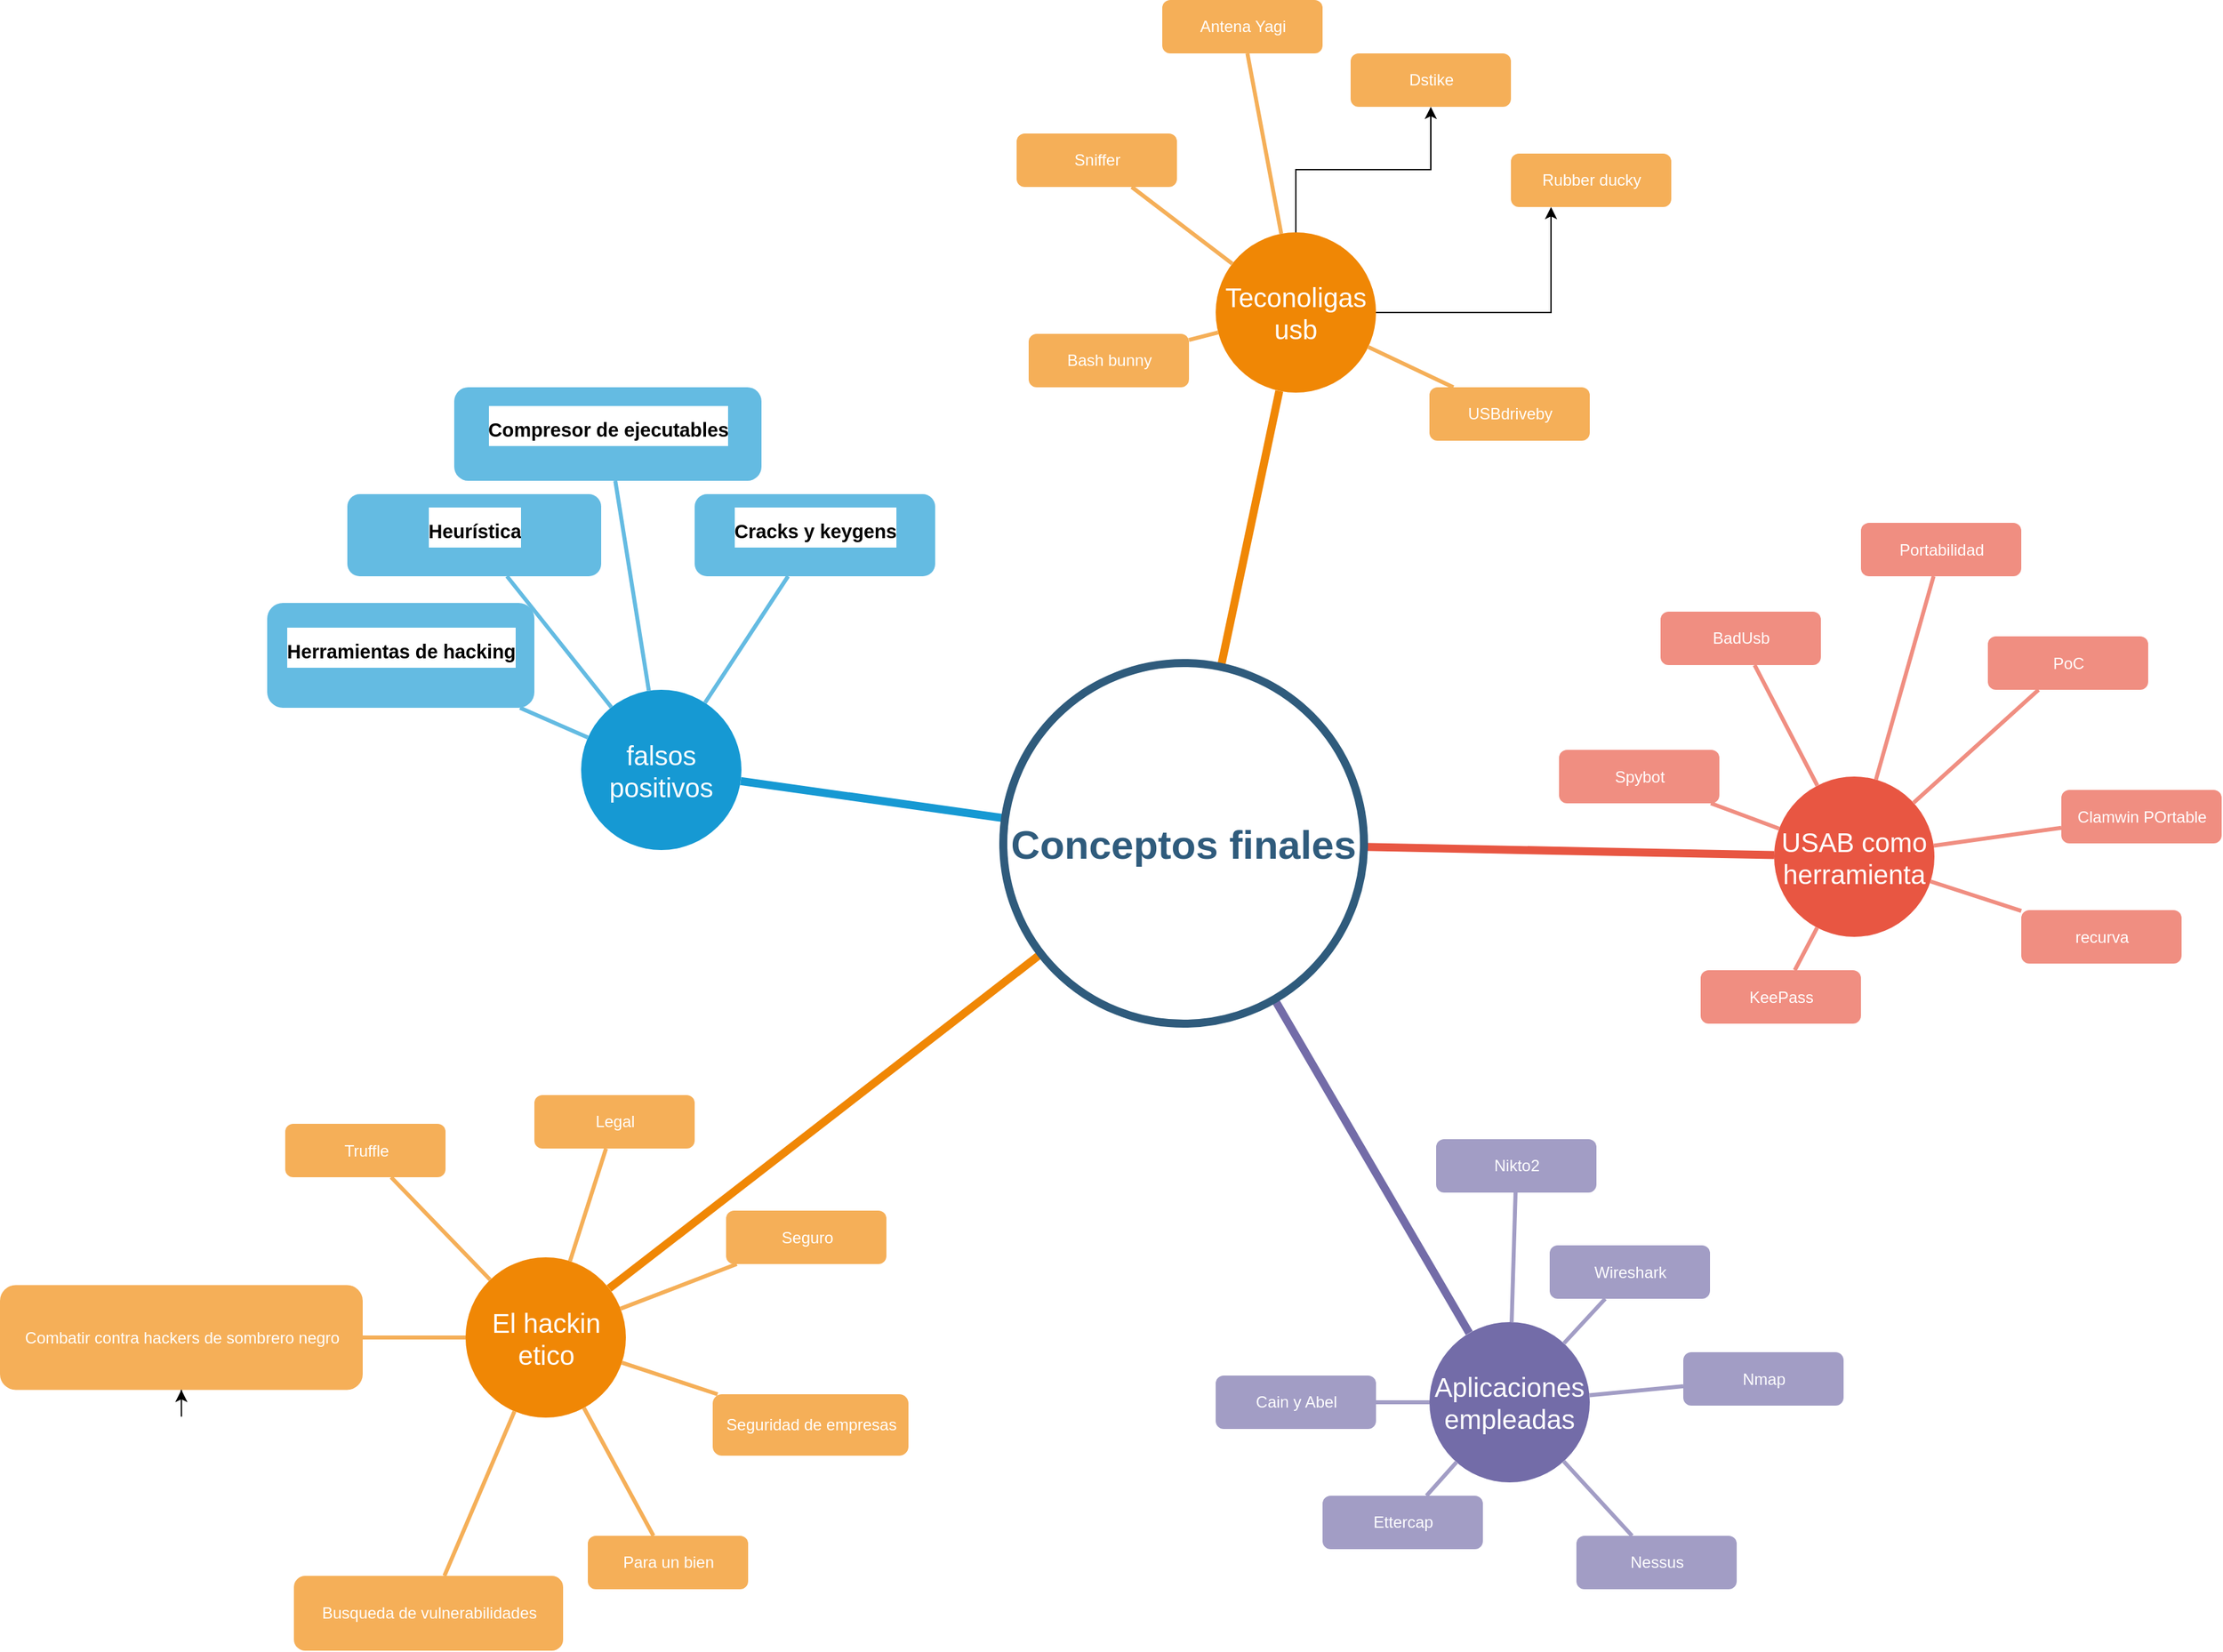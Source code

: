 <mxfile version="20.3.0" type="github">
  <diagram id="6a731a19-8d31-9384-78a2-239565b7b9f0" name="Page-1">
    <mxGraphModel dx="2946" dy="1603" grid="1" gridSize="10" guides="1" tooltips="1" connect="1" arrows="1" fold="1" page="1" pageScale="1" pageWidth="1169" pageHeight="827" background="none" math="0" shadow="0">
      <root>
        <mxCell id="0" />
        <mxCell id="1" parent="0" />
        <mxCell id="1350" value="falsos positivos" style="ellipse;whiteSpace=wrap;html=1;shadow=0;fontFamily=Helvetica;fontSize=20;fontColor=#FFFFFF;align=center;strokeWidth=3;fillColor=#1699D3;strokeColor=none;" parent="1" vertex="1">
          <mxGeometry x="645" y="696.5" width="120" height="120" as="geometry" />
        </mxCell>
        <mxCell id="MXux9m_b7VZly-nkMbkq-1545" style="edgeStyle=orthogonalEdgeStyle;rounded=0;orthogonalLoop=1;jettySize=auto;html=1;" edge="1" parent="1" source="1351" target="1393">
          <mxGeometry relative="1" as="geometry" />
        </mxCell>
        <mxCell id="MXux9m_b7VZly-nkMbkq-1546" style="edgeStyle=orthogonalEdgeStyle;rounded=0;orthogonalLoop=1;jettySize=auto;html=1;entryX=0.25;entryY=1;entryDx=0;entryDy=0;" edge="1" parent="1" source="1351" target="1395">
          <mxGeometry relative="1" as="geometry" />
        </mxCell>
        <mxCell id="1351" value="Teconoligas usb" style="ellipse;whiteSpace=wrap;html=1;shadow=0;fontFamily=Helvetica;fontSize=20;fontColor=#FFFFFF;align=center;strokeWidth=3;fillColor=#F08705;strokeColor=none;gradientColor=none;" parent="1" vertex="1">
          <mxGeometry x="1120" y="354" width="120" height="120" as="geometry" />
        </mxCell>
        <mxCell id="1352" value="USAB como herramienta" style="ellipse;whiteSpace=wrap;html=1;shadow=0;fontFamily=Helvetica;fontSize=20;fontColor=#FFFFFF;align=center;strokeWidth=3;fillColor=#E85642;strokeColor=none;" parent="1" vertex="1">
          <mxGeometry x="1538" y="761.5" width="120" height="120" as="geometry" />
        </mxCell>
        <mxCell id="1354" value="Aplicaciones empleadas" style="ellipse;whiteSpace=wrap;html=1;shadow=0;fontFamily=Helvetica;fontSize=20;fontColor=#FFFFFF;align=center;strokeWidth=3;fillColor=#736ca8;strokeColor=none;" parent="1" vertex="1">
          <mxGeometry x="1280" y="1170" width="120" height="120" as="geometry" />
        </mxCell>
        <mxCell id="1355" value="El hackin etico" style="ellipse;whiteSpace=wrap;html=1;shadow=0;fontFamily=Helvetica;fontSize=20;fontColor=#FFFFFF;align=center;strokeWidth=3;fillColor=#F08705;strokeColor=none;" parent="1" vertex="1">
          <mxGeometry x="558.5" y="1121.5" width="120" height="120" as="geometry" />
        </mxCell>
        <mxCell id="1359" style="endArrow=none;strokeWidth=6;strokeColor=#1699D3;html=1;" parent="1" source="1515" target="1350" edge="1">
          <mxGeometry relative="1" as="geometry" />
        </mxCell>
        <mxCell id="1360" style="endArrow=none;strokeWidth=6;strokeColor=#f08705;html=1;" parent="1" source="1515" target="1351" edge="1">
          <mxGeometry relative="1" as="geometry" />
        </mxCell>
        <mxCell id="1361" style="endArrow=none;strokeWidth=6;strokeColor=#E85642;html=1;" parent="1" source="1515" target="1352" edge="1">
          <mxGeometry relative="1" as="geometry" />
        </mxCell>
        <mxCell id="1364" style="endArrow=none;strokeWidth=6;strokeColor=#736ca8;html=1;" parent="1" source="1515" target="1354" edge="1">
          <mxGeometry relative="1" as="geometry" />
        </mxCell>
        <mxCell id="1365" value="" style="edgeStyle=none;endArrow=none;strokeWidth=6;strokeColor=#F08705;html=1;" parent="1" source="1515" target="1355" edge="1">
          <mxGeometry x="181" y="226.5" width="100" height="100" as="geometry">
            <mxPoint x="181" y="326.5" as="sourcePoint" />
            <mxPoint x="281" y="226.5" as="targetPoint" />
          </mxGeometry>
        </mxCell>
        <mxCell id="1370" value="&#xa;&lt;h3 style=&quot;color: rgb(0, 0, 0); margin: 0.3em 0px 0.25em; padding-top: 0.5em; padding-bottom: 0px; overflow: hidden; font-size: 1.2em; line-height: 1.6; font-weight: bold; font-family: sans-serif; font-style: normal; font-variant-ligatures: normal; font-variant-caps: normal; letter-spacing: normal; orphans: 2; text-align: start; text-indent: 0px; text-transform: none; widows: 2; word-spacing: 0px; -webkit-text-stroke-width: 0px; background-color: rgb(255, 255, 255); text-decoration-thickness: initial; text-decoration-style: initial; text-decoration-color: initial;&quot;&gt;&lt;span id=&quot;Herramientas_de_hacking&quot; class=&quot;mw-headline&quot;&gt;Herramientas de hacking&lt;/span&gt;&lt;/h3&gt;&#xa;&#xa;" style="rounded=1;fillColor=#64BBE2;strokeColor=none;strokeWidth=3;shadow=0;html=1;fontColor=#FFFFFF;" parent="1" vertex="1">
          <mxGeometry x="410" y="631.5" width="200" height="78.5" as="geometry" />
        </mxCell>
        <mxCell id="1371" value="&#xa;&lt;h3 style=&quot;color: rgb(0, 0, 0); margin: 0.3em 0px 0.25em; padding-top: 0.5em; padding-bottom: 0px; overflow: hidden; font-size: 1.2em; line-height: 1.6; font-weight: bold; font-family: sans-serif; font-style: normal; font-variant-ligatures: normal; font-variant-caps: normal; letter-spacing: normal; orphans: 2; text-align: start; text-indent: 0px; text-transform: none; widows: 2; word-spacing: 0px; -webkit-text-stroke-width: 0px; background-color: rgb(255, 255, 255); text-decoration-thickness: initial; text-decoration-style: initial; text-decoration-color: initial;&quot;&gt;&lt;span id=&quot;Heurística&quot; class=&quot;mw-headline&quot;&gt;Heurística&lt;/span&gt;&lt;/h3&gt;&#xa;&#xa;" style="rounded=1;fillColor=#64BBE2;strokeColor=none;strokeWidth=3;shadow=0;html=1;fontColor=#FFFFFF;" parent="1" vertex="1">
          <mxGeometry x="470" y="550" width="190" height="61.5" as="geometry" />
        </mxCell>
        <mxCell id="1372" value="&#xa;&lt;h3 style=&quot;color: rgb(0, 0, 0); margin: 0.3em 0px 0.25em; padding-top: 0.5em; padding-bottom: 0px; overflow: hidden; font-size: 1.2em; line-height: 1.6; font-weight: bold; font-family: sans-serif; font-style: normal; font-variant-ligatures: normal; font-variant-caps: normal; letter-spacing: normal; orphans: 2; text-align: start; text-indent: 0px; text-transform: none; widows: 2; word-spacing: 0px; -webkit-text-stroke-width: 0px; background-color: rgb(255, 255, 255); text-decoration-thickness: initial; text-decoration-style: initial; text-decoration-color: initial;&quot;&gt;&lt;span id=&quot;Compresor_de_ejecutables&quot; class=&quot;mw-headline&quot;&gt;Compresor de ejecutables&lt;/span&gt;&lt;/h3&gt;&#xa;&#xa;" style="rounded=1;fillColor=#64BBE2;strokeColor=none;strokeWidth=3;shadow=0;html=1;fontColor=#FFFFFF;" parent="1" vertex="1">
          <mxGeometry x="550" y="470" width="230" height="70" as="geometry" />
        </mxCell>
        <mxCell id="1373" value="&#xa;&lt;h3 style=&quot;color: rgb(0, 0, 0); margin: 0.3em 0px 0.25em; padding-top: 0.5em; padding-bottom: 0px; overflow: hidden; font-size: 1.2em; line-height: 1.6; font-weight: bold; font-family: sans-serif; font-style: normal; font-variant-ligatures: normal; font-variant-caps: normal; letter-spacing: normal; orphans: 2; text-align: start; text-indent: 0px; text-transform: none; widows: 2; word-spacing: 0px; -webkit-text-stroke-width: 0px; background-color: rgb(255, 255, 255); text-decoration-thickness: initial; text-decoration-style: initial; text-decoration-color: initial;&quot;&gt;&lt;span id=&quot;Cracks_y_keygens&quot; class=&quot;mw-headline&quot;&gt;Cracks y keygens&lt;/span&gt;&lt;/h3&gt;&#xa;&#xa;" style="rounded=1;fillColor=#64BBE2;strokeColor=none;strokeWidth=3;shadow=0;html=1;fontColor=#FFFFFF;" parent="1" vertex="1">
          <mxGeometry x="730" y="550" width="180" height="61.5" as="geometry" />
        </mxCell>
        <mxCell id="1382" value="" style="edgeStyle=none;endArrow=none;strokeWidth=3;strokeColor=#64BBE2;html=1;" parent="1" source="1350" target="1370" edge="1">
          <mxGeometry x="-100" y="481.5" width="100" height="100" as="geometry">
            <mxPoint x="-100" y="581.5" as="sourcePoint" />
            <mxPoint y="481.5" as="targetPoint" />
          </mxGeometry>
        </mxCell>
        <mxCell id="1383" value="" style="edgeStyle=none;endArrow=none;strokeWidth=3;strokeColor=#64BBE2;html=1;" parent="1" source="1350" target="1371" edge="1">
          <mxGeometry x="-100" y="481.5" width="100" height="100" as="geometry">
            <mxPoint x="-100" y="581.5" as="sourcePoint" />
            <mxPoint y="481.5" as="targetPoint" />
          </mxGeometry>
        </mxCell>
        <mxCell id="1384" value="" style="edgeStyle=none;endArrow=none;strokeWidth=3;strokeColor=#64BBE2;html=1;" parent="1" source="1350" target="1372" edge="1">
          <mxGeometry x="-100" y="481.5" width="100" height="100" as="geometry">
            <mxPoint x="-100" y="581.5" as="sourcePoint" />
            <mxPoint y="481.5" as="targetPoint" />
          </mxGeometry>
        </mxCell>
        <mxCell id="1385" value="" style="edgeStyle=none;endArrow=none;strokeWidth=3;strokeColor=#64BBE2;html=1;" parent="1" source="1350" target="1373" edge="1">
          <mxGeometry x="-100" y="481.5" width="100" height="100" as="geometry">
            <mxPoint x="-100" y="581.5" as="sourcePoint" />
            <mxPoint y="481.5" as="targetPoint" />
          </mxGeometry>
        </mxCell>
        <mxCell id="1389" value="Bash bunny" style="rounded=1;fillColor=#f5af58;strokeColor=none;strokeWidth=3;shadow=0;html=1;fontColor=#FFFFFF;" parent="1" vertex="1">
          <mxGeometry x="980" y="430" width="120" height="40" as="geometry" />
        </mxCell>
        <mxCell id="1390" value="USBdriveby" style="rounded=1;fillColor=#f5af58;strokeColor=none;strokeWidth=3;shadow=0;html=1;fontColor=#FFFFFF;" parent="1" vertex="1">
          <mxGeometry x="1280" y="470" width="120" height="40" as="geometry" />
        </mxCell>
        <mxCell id="1391" value="Sniffer" style="rounded=1;fillColor=#f5af58;strokeColor=none;strokeWidth=3;shadow=0;html=1;fontColor=#FFFFFF;" parent="1" vertex="1">
          <mxGeometry x="971" y="280" width="120" height="40" as="geometry" />
        </mxCell>
        <mxCell id="1392" value="Antena Yagi" style="rounded=1;fillColor=#f5af58;strokeColor=none;strokeWidth=3;shadow=0;html=1;fontColor=#FFFFFF;" parent="1" vertex="1">
          <mxGeometry x="1080" y="180" width="120" height="40" as="geometry" />
        </mxCell>
        <mxCell id="1393" value="Dstike" style="rounded=1;fillColor=#f5af58;strokeColor=none;strokeWidth=3;shadow=0;html=1;fontColor=#FFFFFF;" parent="1" vertex="1">
          <mxGeometry x="1221" y="220" width="120" height="40" as="geometry" />
        </mxCell>
        <mxCell id="1395" value="Rubber ducky" style="rounded=1;fillColor=#f5af58;strokeColor=none;strokeWidth=3;shadow=0;html=1;fontColor=#FFFFFF;" parent="1" vertex="1">
          <mxGeometry x="1341" y="295" width="120" height="40" as="geometry" />
        </mxCell>
        <mxCell id="1401" value="" style="edgeStyle=none;endArrow=none;strokeWidth=3;strokeColor=#F5AF58;html=1;" parent="1" source="1351" target="1389" edge="1">
          <mxGeometry x="61" y="115" width="100" height="100" as="geometry">
            <mxPoint x="61" y="215" as="sourcePoint" />
            <mxPoint x="161" y="115" as="targetPoint" />
          </mxGeometry>
        </mxCell>
        <mxCell id="1402" value="" style="edgeStyle=none;endArrow=none;strokeWidth=3;strokeColor=#F5AF58;html=1;" parent="1" source="1351" target="1390" edge="1">
          <mxGeometry x="61" y="115" width="100" height="100" as="geometry">
            <mxPoint x="61" y="215" as="sourcePoint" />
            <mxPoint x="161" y="115" as="targetPoint" />
          </mxGeometry>
        </mxCell>
        <mxCell id="1403" value="" style="edgeStyle=none;endArrow=none;strokeWidth=3;strokeColor=#F5AF58;html=1;" parent="1" source="1351" target="1391" edge="1">
          <mxGeometry x="61" y="115" width="100" height="100" as="geometry">
            <mxPoint x="61" y="215" as="sourcePoint" />
            <mxPoint x="161" y="115" as="targetPoint" />
          </mxGeometry>
        </mxCell>
        <mxCell id="1404" value="" style="edgeStyle=none;endArrow=none;strokeWidth=3;strokeColor=#F5AF58;html=1;" parent="1" source="1351" target="1392" edge="1">
          <mxGeometry x="61" y="115" width="100" height="100" as="geometry">
            <mxPoint x="61" y="215" as="sourcePoint" />
            <mxPoint x="161" y="115" as="targetPoint" />
          </mxGeometry>
        </mxCell>
        <mxCell id="1412" value="recurva" style="rounded=1;fillColor=#f08e81;strokeColor=none;strokeWidth=3;shadow=0;html=1;fontColor=#FFFFFF;" parent="1" vertex="1">
          <mxGeometry x="1723" y="861.5" width="120" height="40" as="geometry" />
        </mxCell>
        <mxCell id="1413" value="KeePass" style="rounded=1;fillColor=#f08e81;strokeColor=none;strokeWidth=3;shadow=0;html=1;fontColor=#FFFFFF;" parent="1" vertex="1">
          <mxGeometry x="1483" y="906.5" width="120" height="40" as="geometry" />
        </mxCell>
        <mxCell id="1416" value="BadUsb" style="rounded=1;fillColor=#f08e81;strokeColor=none;strokeWidth=3;shadow=0;html=1;fontColor=#FFFFFF;" parent="1" vertex="1">
          <mxGeometry x="1453" y="638" width="120" height="40" as="geometry" />
        </mxCell>
        <mxCell id="1417" value="Portabilidad" style="rounded=1;fillColor=#f08e81;strokeColor=none;strokeWidth=3;shadow=0;html=1;fontColor=#FFFFFF;" parent="1" vertex="1">
          <mxGeometry x="1603" y="571.5" width="120" height="40" as="geometry" />
        </mxCell>
        <mxCell id="1418" value="PoC" style="rounded=1;fillColor=#f08e81;strokeColor=none;strokeWidth=3;shadow=0;html=1;fontColor=#FFFFFF;" parent="1" vertex="1">
          <mxGeometry x="1698" y="656.5" width="120" height="40" as="geometry" />
        </mxCell>
        <mxCell id="1419" value="Clamwin POrtable" style="rounded=1;fillColor=#f08e81;strokeColor=none;strokeWidth=3;shadow=0;html=1;fontColor=#FFFFFF;" parent="1" vertex="1">
          <mxGeometry x="1753" y="771.5" width="120" height="40" as="geometry" />
        </mxCell>
        <mxCell id="1422" value="Spybot" style="rounded=1;fillColor=#f08e81;strokeColor=none;strokeWidth=3;shadow=0;html=1;fontColor=#FFFFFF;" parent="1" vertex="1">
          <mxGeometry x="1377" y="741.5" width="120" height="40" as="geometry" />
        </mxCell>
        <mxCell id="1424" value="" style="edgeStyle=none;endArrow=none;strokeWidth=3;strokeColor=#F08E81;html=1;" parent="1" source="1352" target="1413" edge="1">
          <mxGeometry x="-132" y="511.5" width="100" height="100" as="geometry">
            <mxPoint x="-132" y="611.5" as="sourcePoint" />
            <mxPoint x="-32" y="511.5" as="targetPoint" />
          </mxGeometry>
        </mxCell>
        <mxCell id="1427" value="" style="edgeStyle=none;endArrow=none;strokeWidth=3;strokeColor=#F08E81;html=1;" parent="1" source="1352" target="1416" edge="1">
          <mxGeometry x="-132" y="511.5" width="100" height="100" as="geometry">
            <mxPoint x="-132" y="611.5" as="sourcePoint" />
            <mxPoint x="-32" y="511.5" as="targetPoint" />
          </mxGeometry>
        </mxCell>
        <mxCell id="1428" value="" style="edgeStyle=none;endArrow=none;strokeWidth=3;strokeColor=#F08E81;html=1;" parent="1" source="1352" target="1417" edge="1">
          <mxGeometry x="-132" y="511.5" width="100" height="100" as="geometry">
            <mxPoint x="-132" y="611.5" as="sourcePoint" />
            <mxPoint x="-32" y="511.5" as="targetPoint" />
          </mxGeometry>
        </mxCell>
        <mxCell id="1429" value="" style="edgeStyle=none;endArrow=none;strokeWidth=3;strokeColor=#F08E81;html=1;" parent="1" source="1352" target="1418" edge="1">
          <mxGeometry x="-132" y="511.5" width="100" height="100" as="geometry">
            <mxPoint x="-132" y="611.5" as="sourcePoint" />
            <mxPoint x="-32" y="511.5" as="targetPoint" />
          </mxGeometry>
        </mxCell>
        <mxCell id="1430" value="" style="edgeStyle=none;endArrow=none;strokeWidth=3;strokeColor=#F08E81;html=1;" parent="1" source="1352" target="1419" edge="1">
          <mxGeometry x="-132" y="511.5" width="100" height="100" as="geometry">
            <mxPoint x="-132" y="611.5" as="sourcePoint" />
            <mxPoint x="-32" y="511.5" as="targetPoint" />
          </mxGeometry>
        </mxCell>
        <mxCell id="1431" value="" style="edgeStyle=none;endArrow=none;strokeWidth=3;strokeColor=#F08E81;html=1;" parent="1" source="1352" target="1412" edge="1">
          <mxGeometry x="-132" y="511.5" width="100" height="100" as="geometry">
            <mxPoint x="-132" y="611.5" as="sourcePoint" />
            <mxPoint x="-32" y="511.5" as="targetPoint" />
          </mxGeometry>
        </mxCell>
        <mxCell id="1432" value="" style="edgeStyle=none;endArrow=none;strokeWidth=3;strokeColor=#F08E81;html=1;" parent="1" source="1352" target="1422" edge="1">
          <mxGeometry x="-132" y="511.5" width="100" height="100" as="geometry">
            <mxPoint x="-132" y="611.5" as="sourcePoint" />
            <mxPoint x="-32" y="511.5" as="targetPoint" />
          </mxGeometry>
        </mxCell>
        <mxCell id="1457" value="Nikto2" style="rounded=1;fillColor=#a29dc5;strokeColor=none;strokeWidth=3;shadow=0;html=1;fontColor=#FFFFFF;" parent="1" vertex="1">
          <mxGeometry x="1285" y="1033" width="120" height="40" as="geometry" />
        </mxCell>
        <mxCell id="1458" value="Ettercap" style="rounded=1;fillColor=#a29dc5;strokeColor=none;strokeWidth=3;shadow=0;html=1;fontColor=#FFFFFF;" parent="1" vertex="1">
          <mxGeometry x="1200" y="1300" width="120" height="40" as="geometry" />
        </mxCell>
        <mxCell id="1459" value="Wireshark" style="rounded=1;fillColor=#a29dc5;strokeColor=none;strokeWidth=3;shadow=0;html=1;fontColor=#FFFFFF;" parent="1" vertex="1">
          <mxGeometry x="1370" y="1112.5" width="120" height="40" as="geometry" />
        </mxCell>
        <mxCell id="1460" value="Nmap" style="rounded=1;fillColor=#a29dc5;strokeColor=none;strokeWidth=3;shadow=0;html=1;fontColor=#FFFFFF;" parent="1" vertex="1">
          <mxGeometry x="1470" y="1192.5" width="120" height="40" as="geometry" />
        </mxCell>
        <mxCell id="1461" value="Nessus" style="rounded=1;fillColor=#a29dc5;strokeColor=none;strokeWidth=3;shadow=0;html=1;fontColor=#FFFFFF;" parent="1" vertex="1">
          <mxGeometry x="1390" y="1330" width="120" height="40" as="geometry" />
        </mxCell>
        <mxCell id="1462" value="Cain y Abel" style="rounded=1;fillColor=#a29dc5;strokeColor=none;strokeWidth=3;shadow=0;html=1;fontColor=#FFFFFF;" parent="1" vertex="1">
          <mxGeometry x="1120" y="1210" width="120" height="40" as="geometry" />
        </mxCell>
        <mxCell id="1463" value="" style="edgeStyle=none;endArrow=none;strokeWidth=3;strokeColor=#A29DC5;html=1;" parent="1" source="1354" target="1460" edge="1">
          <mxGeometry x="-180" y="-105" width="100" height="100" as="geometry">
            <mxPoint x="-180" y="-5" as="sourcePoint" />
            <mxPoint x="-80" y="-105" as="targetPoint" />
          </mxGeometry>
        </mxCell>
        <mxCell id="1464" value="" style="edgeStyle=none;endArrow=none;strokeWidth=3;strokeColor=#A29DC5;html=1;" parent="1" source="1354" target="1461" edge="1">
          <mxGeometry x="-180" y="-105" width="100" height="100" as="geometry">
            <mxPoint x="-180" y="-5" as="sourcePoint" />
            <mxPoint x="-80" y="-105" as="targetPoint" />
          </mxGeometry>
        </mxCell>
        <mxCell id="1465" value="" style="edgeStyle=none;endArrow=none;strokeWidth=3;strokeColor=#A29DC5;html=1;" parent="1" source="1354" target="1458" edge="1">
          <mxGeometry x="-180" y="-105" width="100" height="100" as="geometry">
            <mxPoint x="-180" y="-5" as="sourcePoint" />
            <mxPoint x="-80" y="-105" as="targetPoint" />
          </mxGeometry>
        </mxCell>
        <mxCell id="1466" value="" style="edgeStyle=none;endArrow=none;strokeWidth=3;strokeColor=#A29DC5;html=1;" parent="1" source="1354" target="1462" edge="1">
          <mxGeometry x="-180" y="-105" width="100" height="100" as="geometry">
            <mxPoint x="-180" y="-5" as="sourcePoint" />
            <mxPoint x="-80" y="-105" as="targetPoint" />
          </mxGeometry>
        </mxCell>
        <mxCell id="1467" value="" style="edgeStyle=none;endArrow=none;strokeWidth=3;strokeColor=#A29DC5;html=1;" parent="1" source="1354" target="1457" edge="1">
          <mxGeometry x="-180" y="-105" width="100" height="100" as="geometry">
            <mxPoint x="-180" y="-5" as="sourcePoint" />
            <mxPoint x="1310" y="1102.5" as="targetPoint" />
          </mxGeometry>
        </mxCell>
        <mxCell id="1468" value="Seguro" style="rounded=1;fillColor=#f5af58;strokeColor=none;strokeWidth=3;shadow=0;html=1;fontColor=#FFFFFF;" parent="1" vertex="1">
          <mxGeometry x="753.5" y="1086.5" width="120" height="40" as="geometry" />
        </mxCell>
        <mxCell id="1469" value="Para un bien" style="rounded=1;fillColor=#f5af58;strokeColor=none;strokeWidth=3;shadow=0;html=1;fontColor=#FFFFFF;" parent="1" vertex="1">
          <mxGeometry x="650" y="1330" width="120" height="40" as="geometry" />
        </mxCell>
        <mxCell id="1470" value="Seguridad de empresas" style="rounded=1;fillColor=#f5af58;strokeColor=none;strokeWidth=3;shadow=0;html=1;fontColor=#FFFFFF;" parent="1" vertex="1">
          <mxGeometry x="743.5" y="1224" width="146.5" height="46" as="geometry" />
        </mxCell>
        <mxCell id="1471" value="Busqueda de vulnerabilidades" style="rounded=1;fillColor=#f5af58;strokeColor=none;strokeWidth=3;shadow=0;html=1;fontColor=#FFFFFF;" parent="1" vertex="1">
          <mxGeometry x="430" y="1360" width="201.5" height="56" as="geometry" />
        </mxCell>
        <mxCell id="1472" value="Combatir contra hackers de sombrero negro" style="rounded=1;fillColor=#f5af58;strokeColor=none;strokeWidth=3;shadow=0;html=1;fontColor=#FFFFFF;" parent="1" vertex="1">
          <mxGeometry x="210" y="1142.25" width="271.5" height="78.5" as="geometry" />
        </mxCell>
        <mxCell id="1477" value="Truffle" style="rounded=1;fillColor=#f5af58;strokeColor=none;strokeWidth=3;shadow=0;html=1;fontColor=#FFFFFF;" parent="1" vertex="1">
          <mxGeometry x="423.5" y="1021.5" width="120" height="40" as="geometry" />
        </mxCell>
        <mxCell id="1478" value="Legal" style="rounded=1;fillColor=#f5af58;strokeColor=none;strokeWidth=3;shadow=0;html=1;fontColor=#FFFFFF;" parent="1" vertex="1">
          <mxGeometry x="610" y="1000" width="120" height="40" as="geometry" />
        </mxCell>
        <mxCell id="1479" value="" style="edgeStyle=none;endArrow=none;strokeWidth=3;strokeColor=#F5AF58;html=1;" parent="1" source="1355" target="1478" edge="1">
          <mxGeometry x="-361.5" y="-148.5" width="100" height="100" as="geometry">
            <mxPoint x="-361.5" y="-48.5" as="sourcePoint" />
            <mxPoint x="-261.5" y="-148.5" as="targetPoint" />
          </mxGeometry>
        </mxCell>
        <mxCell id="1480" value="" style="edgeStyle=none;endArrow=none;strokeWidth=3;strokeColor=#F5AF58;html=1;" parent="1" source="1355" target="1468" edge="1">
          <mxGeometry x="-361.5" y="-148.5" width="100" height="100" as="geometry">
            <mxPoint x="-361.5" y="-48.5" as="sourcePoint" />
            <mxPoint x="-261.5" y="-148.5" as="targetPoint" />
          </mxGeometry>
        </mxCell>
        <mxCell id="1481" value="" style="edgeStyle=none;endArrow=none;strokeWidth=3;strokeColor=#F5AF58;html=1;" parent="1" source="1355" target="1469" edge="1">
          <mxGeometry x="-361.5" y="-148.5" width="100" height="100" as="geometry">
            <mxPoint x="-361.5" y="-48.5" as="sourcePoint" />
            <mxPoint x="-261.5" y="-148.5" as="targetPoint" />
          </mxGeometry>
        </mxCell>
        <mxCell id="1482" value="" style="edgeStyle=none;endArrow=none;strokeWidth=3;strokeColor=#F5AF58;html=1;" parent="1" source="1355" target="1470" edge="1">
          <mxGeometry x="-361.5" y="-148.5" width="100" height="100" as="geometry">
            <mxPoint x="-361.5" y="-48.5" as="sourcePoint" />
            <mxPoint x="-261.5" y="-148.5" as="targetPoint" />
          </mxGeometry>
        </mxCell>
        <mxCell id="1483" value="" style="edgeStyle=none;endArrow=none;strokeWidth=3;strokeColor=#F5AF58;html=1;" parent="1" source="1355" target="1471" edge="1">
          <mxGeometry x="-361.5" y="-148.5" width="100" height="100" as="geometry">
            <mxPoint x="-361.5" y="-48.5" as="sourcePoint" />
            <mxPoint x="-261.5" y="-148.5" as="targetPoint" />
          </mxGeometry>
        </mxCell>
        <mxCell id="1484" value="" style="edgeStyle=none;endArrow=none;strokeWidth=3;strokeColor=#F5AF58;html=1;" parent="1" source="1355" target="1472" edge="1">
          <mxGeometry x="-361.5" y="-148.5" width="100" height="100" as="geometry">
            <mxPoint x="-361.5" y="-48.5" as="sourcePoint" />
            <mxPoint x="-261.5" y="-148.5" as="targetPoint" />
          </mxGeometry>
        </mxCell>
        <mxCell id="1489" value="" style="edgeStyle=none;endArrow=none;strokeWidth=3;strokeColor=#F5AF58;html=1;" parent="1" source="1355" target="1477" edge="1">
          <mxGeometry x="-361.5" y="-148.5" width="100" height="100" as="geometry">
            <mxPoint x="-361.5" y="-48.5" as="sourcePoint" />
            <mxPoint x="-261.5" y="-148.5" as="targetPoint" />
          </mxGeometry>
        </mxCell>
        <mxCell id="1514" style="edgeStyle=orthogonalEdgeStyle;rounded=0;html=1;exitX=0.75;exitY=0;entryX=0.75;entryY=0;startArrow=none;startFill=0;endArrow=block;endFill=1;jettySize=auto;orthogonalLoop=1;strokeColor=#12aab5;strokeWidth=6;fontSize=20;fontColor=#2F5B7C;" parent="1" edge="1">
          <mxGeometry relative="1" as="geometry">
            <mxPoint x="1448" y="776.5" as="sourcePoint" />
            <mxPoint x="1448" y="776.5" as="targetPoint" />
          </mxGeometry>
        </mxCell>
        <mxCell id="1515" value="Conceptos finales" style="ellipse;whiteSpace=wrap;html=1;shadow=0;fontFamily=Helvetica;fontSize=30;fontColor=#2F5B7C;align=center;strokeColor=#2F5B7C;strokeWidth=6;fillColor=#FFFFFF;fontStyle=1;gradientColor=none;" parent="1" vertex="1">
          <mxGeometry x="961" y="676.5" width="270" height="270" as="geometry" />
        </mxCell>
        <mxCell id="1541" value="" style="edgeStyle=none;endArrow=none;strokeWidth=3;strokeColor=#A29DC5;html=1;" parent="1" source="1354" target="1459" edge="1">
          <mxGeometry x="-1605" y="-410" width="100" height="100" as="geometry">
            <mxPoint x="-1605" y="-310" as="sourcePoint" />
            <mxPoint x="-1505" y="-410" as="targetPoint" />
          </mxGeometry>
        </mxCell>
        <mxCell id="MXux9m_b7VZly-nkMbkq-1547" style="edgeStyle=orthogonalEdgeStyle;rounded=0;orthogonalLoop=1;jettySize=auto;html=1;exitX=0.5;exitY=1;exitDx=0;exitDy=0;" edge="1" parent="1" source="1472" target="1472">
          <mxGeometry relative="1" as="geometry" />
        </mxCell>
      </root>
    </mxGraphModel>
  </diagram>
</mxfile>
